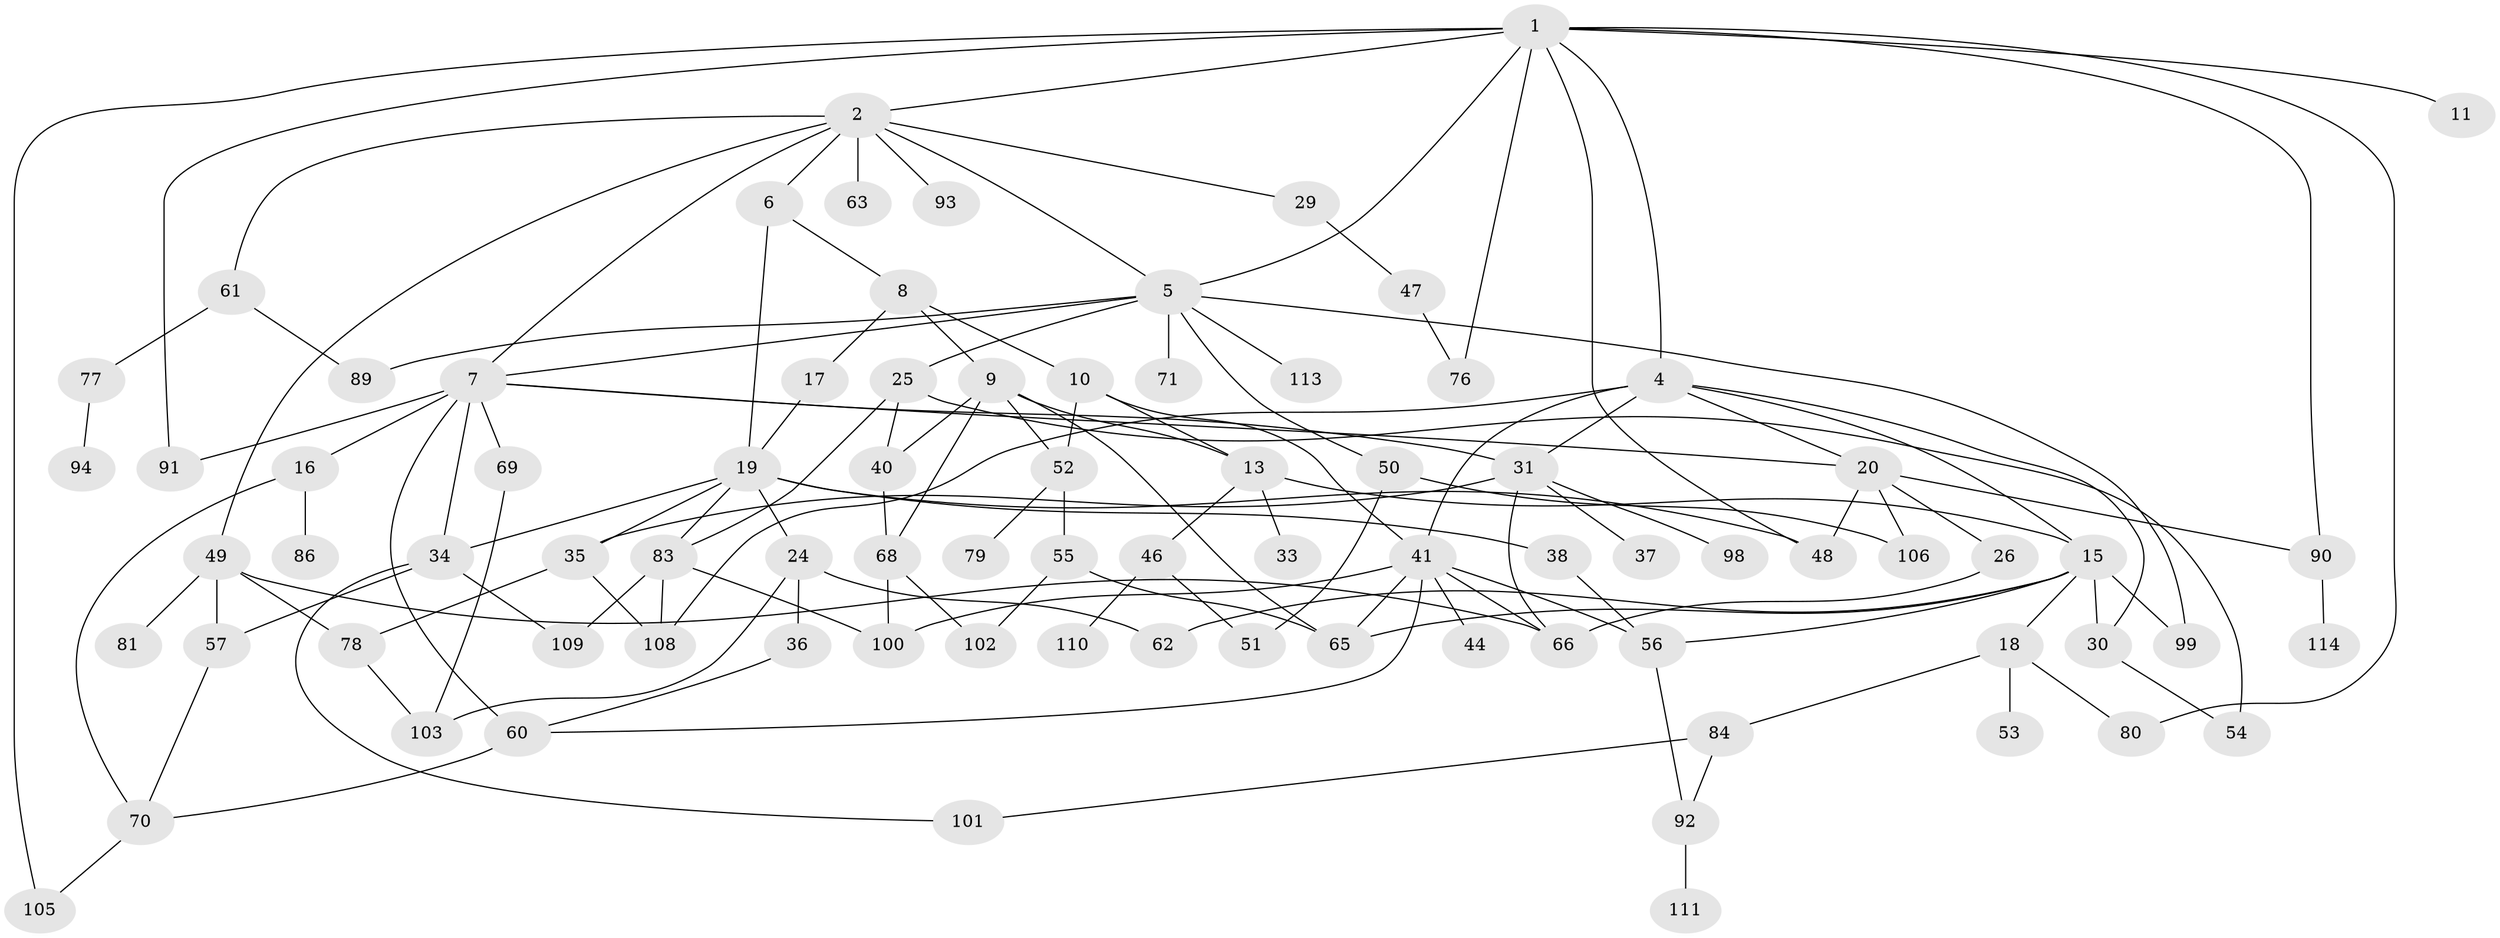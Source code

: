 // original degree distribution, {7: 0.03333333333333333, 8: 0.008333333333333333, 5: 0.06666666666666667, 3: 0.23333333333333334, 4: 0.13333333333333333, 6: 0.03333333333333333, 1: 0.18333333333333332, 2: 0.30833333333333335}
// Generated by graph-tools (version 1.1) at 2025/10/02/27/25 16:10:56]
// undirected, 83 vertices, 134 edges
graph export_dot {
graph [start="1"]
  node [color=gray90,style=filled];
  1 [super="+3"];
  2 [super="+21"];
  4 [super="+14"];
  5 [super="+12"];
  6;
  7 [super="+23"];
  8;
  9;
  10;
  11;
  13 [super="+43"];
  15 [super="+45"];
  16;
  17 [super="+116"];
  18 [super="+22"];
  19 [super="+32"];
  20 [super="+27"];
  24;
  25 [super="+28"];
  26;
  29;
  30 [super="+95"];
  31 [super="+39"];
  33;
  34 [super="+58"];
  35 [super="+75"];
  36 [super="+72"];
  37 [super="+42"];
  38 [super="+67"];
  40;
  41 [super="+120"];
  44;
  46;
  47;
  48 [super="+82"];
  49 [super="+59"];
  50 [super="+64"];
  51;
  52;
  53 [super="+88"];
  54 [super="+117"];
  55;
  56 [super="+87"];
  57;
  60 [super="+97"];
  61;
  62;
  63;
  65 [super="+118"];
  66 [super="+85"];
  68 [super="+73"];
  69;
  70 [super="+74"];
  71;
  76;
  77;
  78;
  79;
  80;
  81;
  83 [super="+96"];
  84;
  86 [super="+104"];
  89;
  90;
  91;
  92;
  93;
  94;
  98;
  99;
  100 [super="+115"];
  101 [super="+119"];
  102 [super="+112"];
  103;
  105;
  106 [super="+107"];
  108;
  109;
  110;
  111;
  113;
  114;
  1 -- 2;
  1 -- 5;
  1 -- 11;
  1 -- 48;
  1 -- 91;
  1 -- 105;
  1 -- 80;
  1 -- 4;
  1 -- 90;
  1 -- 76;
  2 -- 6;
  2 -- 29;
  2 -- 49;
  2 -- 63;
  2 -- 93;
  2 -- 7;
  2 -- 61;
  2 -- 5;
  4 -- 41;
  4 -- 108;
  4 -- 20;
  4 -- 30;
  4 -- 15;
  4 -- 31;
  5 -- 7;
  5 -- 50;
  5 -- 71;
  5 -- 89;
  5 -- 113;
  5 -- 25;
  5 -- 99;
  6 -- 8;
  6 -- 19;
  7 -- 16;
  7 -- 20;
  7 -- 69;
  7 -- 91;
  7 -- 60 [weight=2];
  7 -- 31;
  7 -- 34;
  8 -- 9;
  8 -- 10;
  8 -- 17;
  9 -- 13;
  9 -- 52;
  9 -- 40;
  9 -- 65;
  9 -- 68;
  10 -- 13;
  10 -- 52;
  10 -- 41;
  13 -- 15;
  13 -- 33;
  13 -- 46;
  15 -- 18;
  15 -- 30;
  15 -- 65;
  15 -- 99;
  15 -- 56;
  15 -- 62;
  16 -- 86;
  16 -- 70;
  17 -- 19;
  18 -- 53;
  18 -- 80;
  18 -- 84;
  19 -- 24;
  19 -- 34;
  19 -- 83;
  19 -- 35;
  19 -- 38;
  19 -- 48;
  20 -- 26;
  20 -- 90;
  20 -- 48;
  20 -- 106;
  24 -- 36;
  24 -- 62;
  24 -- 103;
  25 -- 54;
  25 -- 40;
  25 -- 83;
  26 -- 66;
  29 -- 47;
  30 -- 54;
  31 -- 37;
  31 -- 66;
  31 -- 98;
  31 -- 35;
  34 -- 57;
  34 -- 109;
  34 -- 101;
  35 -- 78;
  35 -- 108;
  36 -- 60;
  38 -- 56;
  40 -- 68;
  41 -- 44;
  41 -- 56;
  41 -- 66;
  41 -- 65;
  41 -- 60;
  41 -- 100;
  46 -- 110;
  46 -- 51;
  47 -- 76;
  49 -- 81;
  49 -- 57;
  49 -- 66;
  49 -- 78;
  50 -- 51;
  50 -- 106;
  52 -- 55;
  52 -- 79;
  55 -- 102;
  55 -- 65;
  56 -- 92;
  57 -- 70;
  60 -- 70;
  61 -- 77;
  61 -- 89;
  68 -- 102;
  68 -- 100;
  69 -- 103;
  70 -- 105;
  77 -- 94;
  78 -- 103;
  83 -- 109;
  83 -- 108;
  83 -- 100;
  84 -- 92;
  84 -- 101;
  90 -- 114;
  92 -- 111;
}
